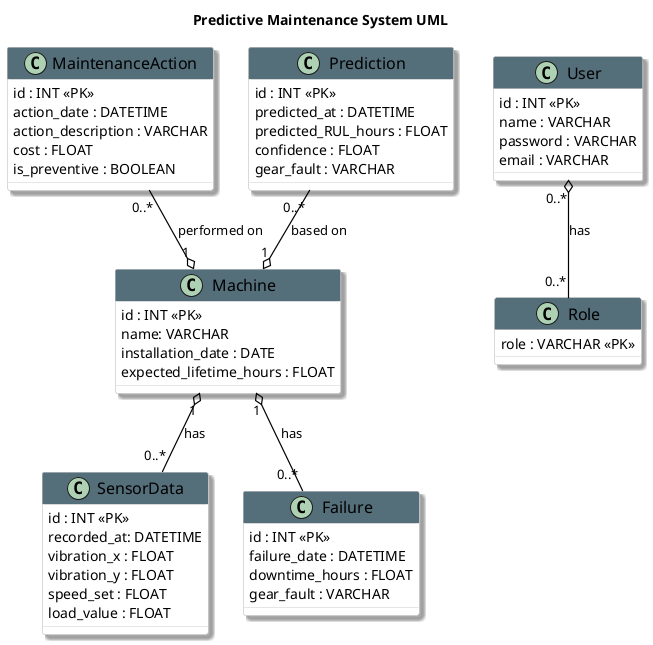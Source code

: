 @startuml
' https://plantuml.com/class-diagram

' ==== Styling ====
skinparam classFontName "Helvetica Neue"
skinparam classBorderColor #CCCCCC
skinparam classBackgroundColor #FFFFFF
skinparam classHeaderBackgroundColor #546E7A
skinparam classHeaderFontColor #ECEFF1
skinparam classFontSize 16
skinparam classRoundCorner 20
skinparam shadowing true
skinparam shadowColor #777777

skinparam arrowColor black
skinparam arrowThickness 1.2

' ==== Title ====
title Predictive Maintenance System UML

' ==== Classes ====
class Machine {
  id : INT <<PK>>
  name: VARCHAR
  installation_date : DATE
  expected_lifetime_hours : FLOAT
}

class SensorData {
  id : INT <<PK>>
  recorded_at: DATETIME
  vibration_x : FLOAT
  vibration_y : FLOAT
  speed_set : FLOAT
  load_value : FLOAT
}

class MaintenanceAction {
  id : INT <<PK>>
  action_date : DATETIME
  action_description : VARCHAR
  cost : FLOAT
  is_preventive : BOOLEAN
}

class Prediction {
  id : INT <<PK>>
  predicted_at : DATETIME
  predicted_RUL_hours : FLOAT
  confidence : FLOAT
  gear_fault : VARCHAR
}

class Failure {
  id : INT <<PK>>
  failure_date : DATETIME
  downtime_hours : FLOAT
  gear_fault : VARCHAR
}

class User {
  id : INT <<PK>>
  name : VARCHAR
  password : VARCHAR
  email : VARCHAR
}

class Role {
  role : VARCHAR <<PK>>
}

' ==== Relationships ====
Machine "1" o-- "0..*" Failure : has
Machine "1" o-- "0..*" SensorData : has
MaintenanceAction "0..*" --o "1" Machine : performed on
Prediction "0..*" --o "1" Machine : based on
User "0..*" o-- "0..*" Role : has

@enduml
